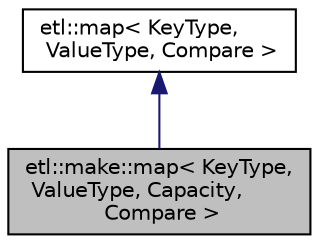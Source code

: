 digraph "etl::make::map&lt; KeyType, ValueType, Capacity, Compare &gt;"
{
  edge [fontname="Helvetica",fontsize="10",labelfontname="Helvetica",labelfontsize="10"];
  node [fontname="Helvetica",fontsize="10",shape=record];
  Node2 [label="etl::make::map\< KeyType,\l ValueType, Capacity,\l Compare \>",height=0.2,width=0.4,color="black", fillcolor="grey75", style="filled", fontcolor="black"];
  Node3 -> Node2 [dir="back",color="midnightblue",fontsize="10",style="solid",fontname="Helvetica"];
  Node3 [label="etl::map\< KeyType,\l ValueType, Compare \>",height=0.2,width=0.4,color="black", fillcolor="white", style="filled",URL="$classetl_1_1map.html"];
}

